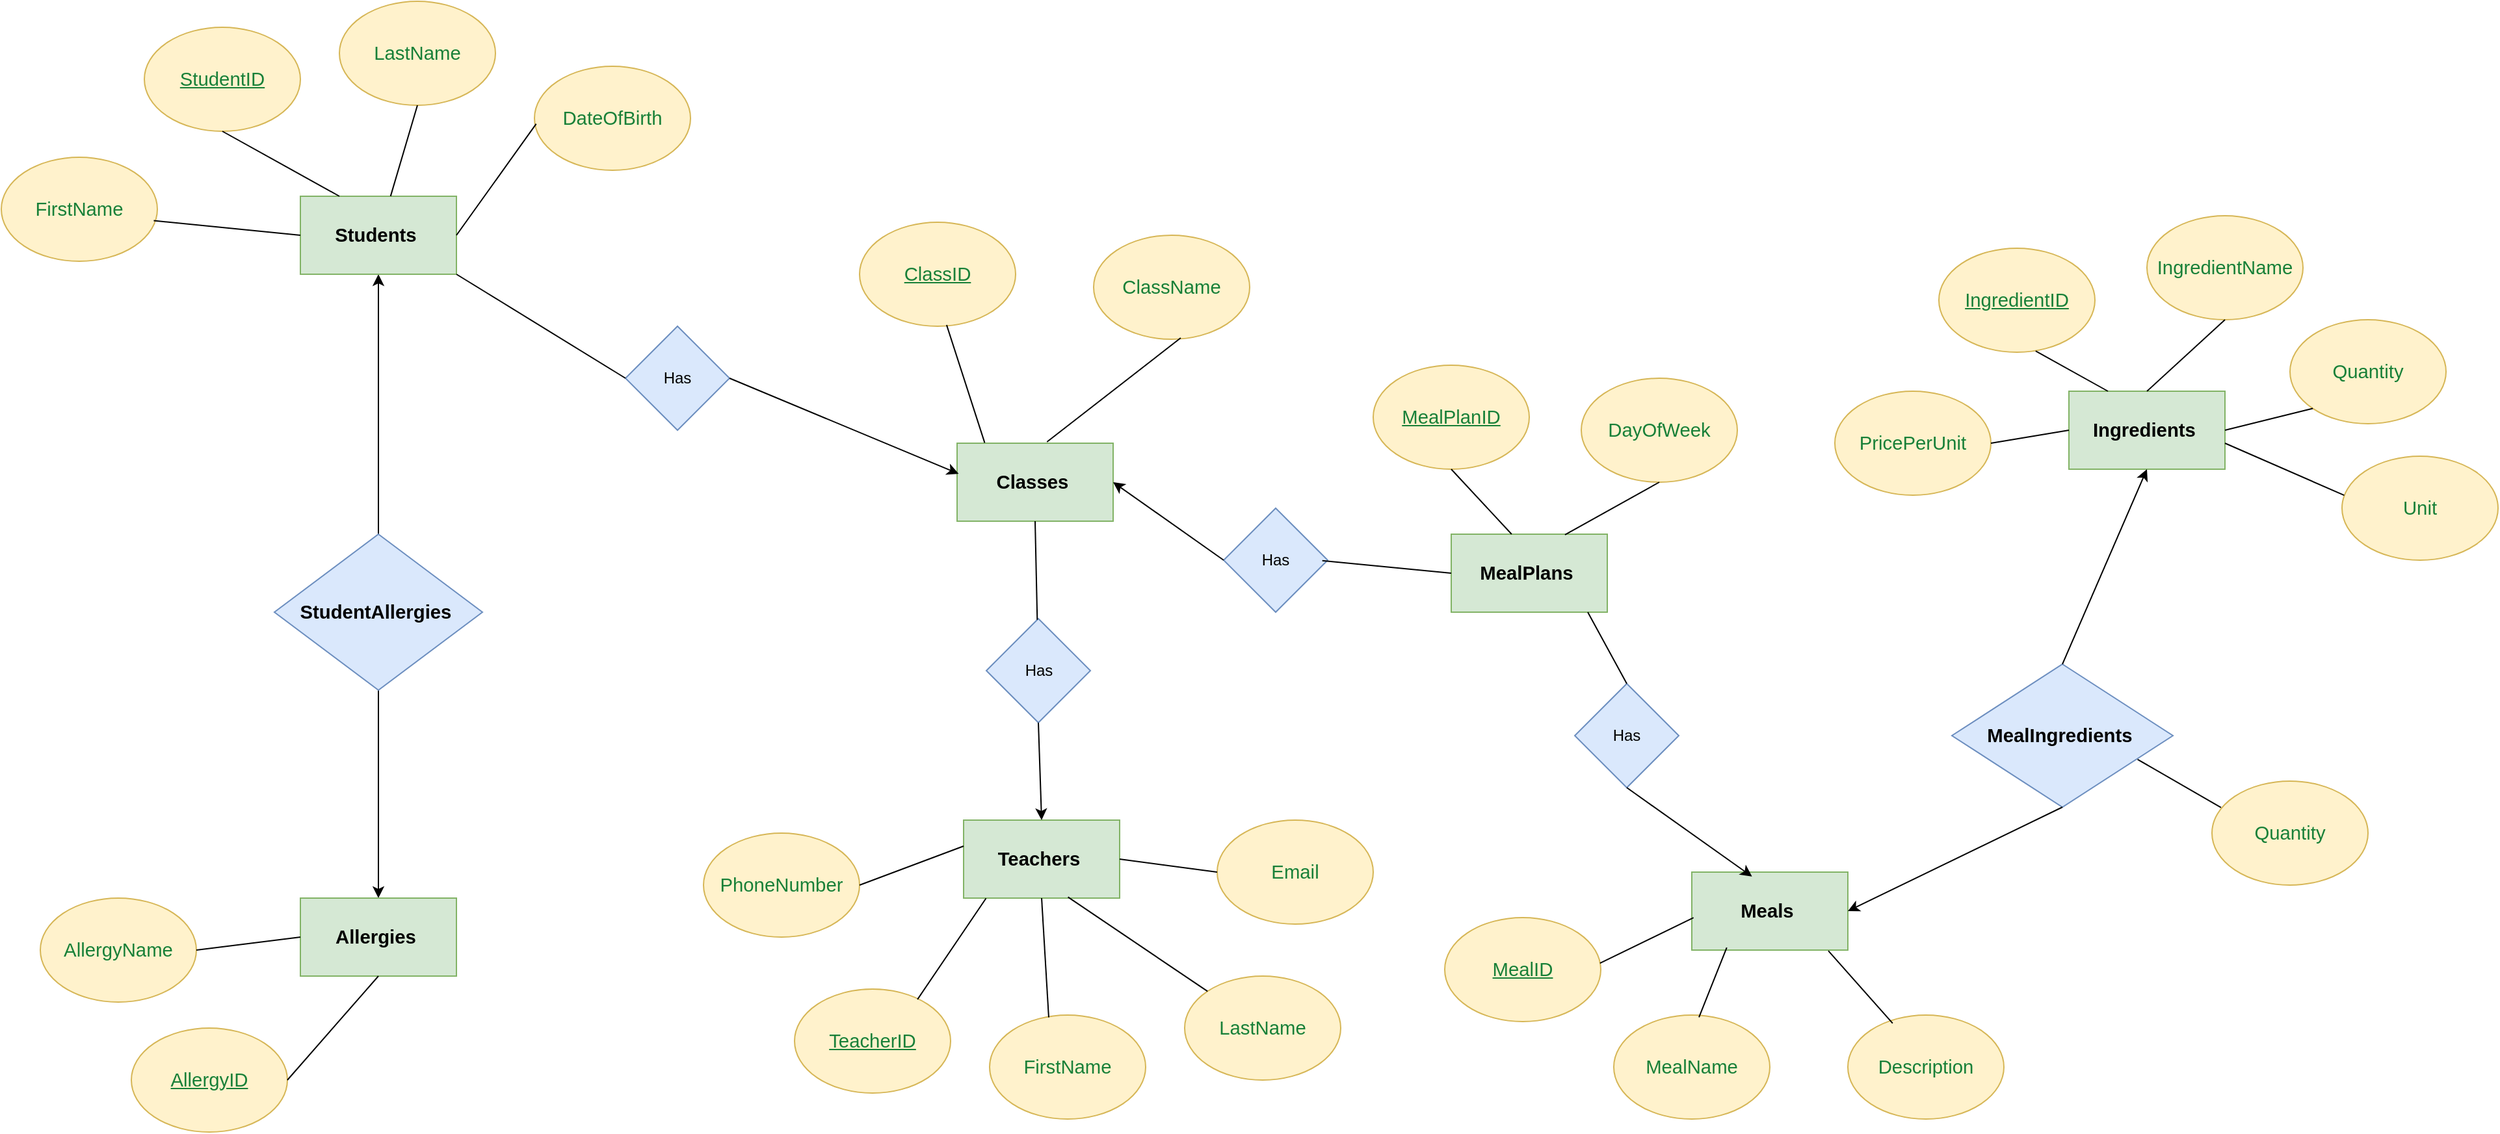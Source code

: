 <mxfile version="24.7.6">
  <diagram name="Page-1" id="Wjg_AdjM6W4-ISduk8h_">
    <mxGraphModel grid="1" page="1" gridSize="10" guides="1" tooltips="1" connect="1" arrows="1" fold="1" pageScale="1" pageWidth="827" pageHeight="1169" math="0" shadow="0">
      <root>
        <mxCell id="0" />
        <mxCell id="1" parent="0" />
        <mxCell id="CEqzT_O1zlGT0uFjJXag-51" style="edgeStyle=orthogonalEdgeStyle;rounded=0;orthogonalLoop=1;jettySize=auto;html=1;entryX=0.5;entryY=0;entryDx=0;entryDy=0;endArrow=classic;endFill=1;" edge="1" parent="1" source="CEqzT_O1zlGT0uFjJXag-9" target="CEqzT_O1zlGT0uFjJXag-8">
          <mxGeometry relative="1" as="geometry" />
        </mxCell>
        <mxCell id="CEqzT_O1zlGT0uFjJXag-52" style="edgeStyle=orthogonalEdgeStyle;rounded=0;orthogonalLoop=1;jettySize=auto;html=1;endArrow=classic;endFill=1;" edge="1" parent="1" source="CEqzT_O1zlGT0uFjJXag-9" target="CEqzT_O1zlGT0uFjJXag-1">
          <mxGeometry relative="1" as="geometry" />
        </mxCell>
        <mxCell id="CEqzT_O1zlGT0uFjJXag-9" value="&lt;span id=&quot;docs-internal-guid-a1895cf5-7fff-21dc-1fa0-e08ab7215a50&quot;&gt;&lt;span style=&quot;font-size: 11pt; font-family: Arial, sans-serif; background-color: transparent; font-weight: 700; font-variant-numeric: normal; font-variant-east-asian: normal; font-variant-alternates: normal; font-variant-position: normal; vertical-align: baseline; white-space-collapse: preserve;&quot;&gt;StudentAllergies &lt;/span&gt;&lt;/span&gt;" style="rhombus;whiteSpace=wrap;html=1;fillColor=#dae8fc;strokeColor=#6c8ebf;" vertex="1" parent="1">
          <mxGeometry x="-600" y="480" width="160" height="120" as="geometry" />
        </mxCell>
        <mxCell id="CEqzT_O1zlGT0uFjJXag-10" value="&lt;span style=&quot;font-family: Arial, sans-serif; font-size: 14.667px; font-weight: 700; white-space-collapse: preserve;&quot;&gt;MealIngredients &lt;/span&gt;" style="rhombus;whiteSpace=wrap;html=1;fillColor=#dae8fc;strokeColor=#6c8ebf;" vertex="1" parent="1">
          <mxGeometry x="690" y="580" width="170" height="110" as="geometry" />
        </mxCell>
        <mxCell id="CEqzT_O1zlGT0uFjJXag-18" value="" style="group" connectable="0" vertex="1" parent="1">
          <mxGeometry x="-810" y="70" width="540" height="210" as="geometry" />
        </mxCell>
        <mxCell id="CEqzT_O1zlGT0uFjJXag-1" value="&lt;span id=&quot;docs-internal-guid-4e0a0607-7fff-db38-a2a1-d8a7f60ac8c9&quot;&gt;&lt;span style=&quot;font-size: 11pt; font-family: Arial, sans-serif; background-color: transparent; font-weight: 700; font-variant-numeric: normal; font-variant-east-asian: normal; font-variant-alternates: normal; font-variant-position: normal; vertical-align: baseline; white-space-collapse: preserve;&quot;&gt;Students &lt;/span&gt;&lt;/span&gt;" style="rounded=0;whiteSpace=wrap;html=1;fillColor=#d5e8d4;strokeColor=#82b366;" vertex="1" parent="CEqzT_O1zlGT0uFjJXag-18">
          <mxGeometry x="230" y="150" width="120" height="60" as="geometry" />
        </mxCell>
        <mxCell id="CEqzT_O1zlGT0uFjJXag-11" value="&lt;span id=&quot;docs-internal-guid-a61928c1-7fff-82d3-d69d-603ec04fca5c&quot;&gt;&lt;span style=&quot;font-size: 11pt; font-family: Arial, sans-serif; color: rgb(24, 128, 56); background-color: transparent; font-variant-numeric: normal; font-variant-east-asian: normal; font-variant-alternates: normal; font-variant-position: normal; vertical-align: baseline; white-space-collapse: preserve;&quot;&gt;&lt;u&gt;StudentID&lt;/u&gt;&lt;/span&gt;&lt;/span&gt;" style="ellipse;whiteSpace=wrap;html=1;fillColor=#fff2cc;strokeColor=#d6b656;" vertex="1" parent="CEqzT_O1zlGT0uFjJXag-18">
          <mxGeometry x="110" y="20" width="120" height="80" as="geometry" />
        </mxCell>
        <mxCell id="CEqzT_O1zlGT0uFjJXag-12" value="&lt;span id=&quot;docs-internal-guid-a42a84f0-7fff-b28c-defc-e692b904e234&quot;&gt;&lt;span style=&quot;font-size: 11pt; font-family: Arial, sans-serif; color: rgb(24, 128, 56); background-color: transparent; font-variant-numeric: normal; font-variant-east-asian: normal; font-variant-alternates: normal; font-variant-position: normal; vertical-align: baseline; white-space-collapse: preserve;&quot;&gt;FirstName&lt;/span&gt;&lt;/span&gt;" style="ellipse;whiteSpace=wrap;html=1;fillColor=#fff2cc;strokeColor=#d6b656;" vertex="1" parent="CEqzT_O1zlGT0uFjJXag-18">
          <mxGeometry y="120" width="120" height="80" as="geometry" />
        </mxCell>
        <mxCell id="CEqzT_O1zlGT0uFjJXag-13" value="&lt;span id=&quot;docs-internal-guid-31149807-7fff-c7f0-0277-e1fa98fc8b4e&quot;&gt;&lt;span style=&quot;font-size: 11pt; font-family: Arial, sans-serif; color: rgb(24, 128, 56); background-color: transparent; font-variant-numeric: normal; font-variant-east-asian: normal; font-variant-alternates: normal; font-variant-position: normal; vertical-align: baseline; white-space-collapse: preserve;&quot;&gt;LastName&lt;/span&gt;&lt;/span&gt;" style="ellipse;whiteSpace=wrap;html=1;fillColor=#fff2cc;strokeColor=#d6b656;" vertex="1" parent="CEqzT_O1zlGT0uFjJXag-18">
          <mxGeometry x="260" width="120" height="80" as="geometry" />
        </mxCell>
        <mxCell id="CEqzT_O1zlGT0uFjJXag-14" value="&lt;span id=&quot;docs-internal-guid-e56b1856-7fff-fa4f-4be3-cf8afd807902&quot;&gt;&lt;span style=&quot;font-size: 11pt; font-family: Arial, sans-serif; color: rgb(24, 128, 56); background-color: transparent; font-variant-numeric: normal; font-variant-east-asian: normal; font-variant-alternates: normal; font-variant-position: normal; vertical-align: baseline; white-space-collapse: preserve;&quot;&gt;DateOfBirth&lt;/span&gt;&lt;/span&gt;" style="ellipse;whiteSpace=wrap;html=1;fillColor=#fff2cc;strokeColor=#d6b656;" vertex="1" parent="CEqzT_O1zlGT0uFjJXag-18">
          <mxGeometry x="410" y="50" width="120" height="80" as="geometry" />
        </mxCell>
        <mxCell id="CEqzT_O1zlGT0uFjJXag-46" value="" style="endArrow=none;html=1;rounded=0;entryX=0;entryY=0.5;entryDx=0;entryDy=0;exitX=0.977;exitY=0.61;exitDx=0;exitDy=0;exitPerimeter=0;" edge="1" parent="CEqzT_O1zlGT0uFjJXag-18" source="CEqzT_O1zlGT0uFjJXag-12" target="CEqzT_O1zlGT0uFjJXag-1">
          <mxGeometry width="50" height="50" relative="1" as="geometry">
            <mxPoint x="150" y="230" as="sourcePoint" />
            <mxPoint x="200" y="180" as="targetPoint" />
          </mxGeometry>
        </mxCell>
        <mxCell id="CEqzT_O1zlGT0uFjJXag-47" value="" style="endArrow=none;html=1;rounded=0;exitX=0.5;exitY=1;exitDx=0;exitDy=0;entryX=0.25;entryY=0;entryDx=0;entryDy=0;" edge="1" parent="CEqzT_O1zlGT0uFjJXag-18" source="CEqzT_O1zlGT0uFjJXag-11" target="CEqzT_O1zlGT0uFjJXag-1">
          <mxGeometry width="50" height="50" relative="1" as="geometry">
            <mxPoint x="200" y="230" as="sourcePoint" />
            <mxPoint x="250" y="180" as="targetPoint" />
          </mxGeometry>
        </mxCell>
        <mxCell id="CEqzT_O1zlGT0uFjJXag-48" value="" style="endArrow=none;html=1;rounded=0;exitX=0.578;exitY=-0.001;exitDx=0;exitDy=0;exitPerimeter=0;entryX=0.5;entryY=1;entryDx=0;entryDy=0;" edge="1" parent="CEqzT_O1zlGT0uFjJXag-18" source="CEqzT_O1zlGT0uFjJXag-1" target="CEqzT_O1zlGT0uFjJXag-13">
          <mxGeometry width="50" height="50" relative="1" as="geometry">
            <mxPoint x="300" y="150" as="sourcePoint" />
            <mxPoint x="350" y="100" as="targetPoint" />
          </mxGeometry>
        </mxCell>
        <mxCell id="CEqzT_O1zlGT0uFjJXag-49" value="" style="endArrow=none;html=1;rounded=0;entryX=0.011;entryY=0.554;entryDx=0;entryDy=0;entryPerimeter=0;exitX=1;exitY=0.5;exitDx=0;exitDy=0;" edge="1" parent="CEqzT_O1zlGT0uFjJXag-18" source="CEqzT_O1zlGT0uFjJXag-1" target="CEqzT_O1zlGT0uFjJXag-14">
          <mxGeometry width="50" height="50" relative="1" as="geometry">
            <mxPoint x="390" y="220" as="sourcePoint" />
            <mxPoint x="440" y="170" as="targetPoint" />
          </mxGeometry>
        </mxCell>
        <mxCell id="CEqzT_O1zlGT0uFjJXag-39" value="" style="group" connectable="0" vertex="1" parent="1">
          <mxGeometry x="245" y="350" width="280" height="190" as="geometry" />
        </mxCell>
        <mxCell id="CEqzT_O1zlGT0uFjJXag-6" value="&lt;span id=&quot;docs-internal-guid-a71e39cb-7fff-a48b-2994-62f2282cc23d&quot;&gt;&lt;span style=&quot;font-size: 11pt; font-family: Arial, sans-serif; background-color: transparent; font-weight: 700; font-variant-numeric: normal; font-variant-east-asian: normal; font-variant-alternates: normal; font-variant-position: normal; vertical-align: baseline; white-space-collapse: preserve;&quot;&gt;MealPlans &lt;/span&gt;&lt;/span&gt;" style="rounded=0;whiteSpace=wrap;html=1;fillColor=#d5e8d4;strokeColor=#82b366;" vertex="1" parent="CEqzT_O1zlGT0uFjJXag-39">
          <mxGeometry x="60" y="130" width="120" height="60" as="geometry" />
        </mxCell>
        <mxCell id="CEqzT_O1zlGT0uFjJXag-37" value="&lt;span id=&quot;docs-internal-guid-aaa8d81f-7fff-a9e6-08b7-db5697538a87&quot;&gt;&lt;span style=&quot;font-size: 11pt; font-family: Arial, sans-serif; color: rgb(24, 128, 56); background-color: transparent; font-variant-numeric: normal; font-variant-east-asian: normal; font-variant-alternates: normal; font-variant-position: normal; vertical-align: baseline; white-space-collapse: preserve;&quot;&gt;&lt;u&gt;MealPlanID&lt;/u&gt;&lt;/span&gt;&lt;/span&gt;" style="ellipse;whiteSpace=wrap;html=1;fillColor=#fff2cc;strokeColor=#d6b656;" vertex="1" parent="CEqzT_O1zlGT0uFjJXag-39">
          <mxGeometry width="120" height="80" as="geometry" />
        </mxCell>
        <mxCell id="CEqzT_O1zlGT0uFjJXag-38" value="&lt;span id=&quot;docs-internal-guid-5c3fb714-7fff-e1da-8234-1f020aa0f984&quot;&gt;&lt;span style=&quot;font-size: 11pt; font-family: Arial, sans-serif; color: rgb(24, 128, 56); background-color: transparent; font-variant-numeric: normal; font-variant-east-asian: normal; font-variant-alternates: normal; font-variant-position: normal; vertical-align: baseline; white-space-collapse: preserve;&quot;&gt;DayOfWeek&lt;/span&gt;&lt;/span&gt;" style="ellipse;whiteSpace=wrap;html=1;fillColor=#fff2cc;strokeColor=#d6b656;" vertex="1" parent="CEqzT_O1zlGT0uFjJXag-39">
          <mxGeometry x="160" y="10" width="120" height="80" as="geometry" />
        </mxCell>
        <mxCell id="CEqzT_O1zlGT0uFjJXag-62" value="" style="endArrow=none;html=1;rounded=0;entryX=0.5;entryY=1;entryDx=0;entryDy=0;exitX=0.729;exitY=0.008;exitDx=0;exitDy=0;exitPerimeter=0;" edge="1" parent="CEqzT_O1zlGT0uFjJXag-39" source="CEqzT_O1zlGT0uFjJXag-6" target="CEqzT_O1zlGT0uFjJXag-38">
          <mxGeometry width="50" height="50" relative="1" as="geometry">
            <mxPoint x="100" y="190" as="sourcePoint" />
            <mxPoint x="150" y="140" as="targetPoint" />
          </mxGeometry>
        </mxCell>
        <mxCell id="CEqzT_O1zlGT0uFjJXag-63" value="" style="endArrow=none;html=1;rounded=0;entryX=0.5;entryY=1;entryDx=0;entryDy=0;exitX=0.387;exitY=0;exitDx=0;exitDy=0;exitPerimeter=0;" edge="1" parent="CEqzT_O1zlGT0uFjJXag-39" source="CEqzT_O1zlGT0uFjJXag-6" target="CEqzT_O1zlGT0uFjJXag-37">
          <mxGeometry width="50" height="50" relative="1" as="geometry">
            <mxPoint x="100" y="190" as="sourcePoint" />
            <mxPoint x="150" y="140" as="targetPoint" />
          </mxGeometry>
        </mxCell>
        <mxCell id="CEqzT_O1zlGT0uFjJXag-43" value="&lt;span id=&quot;docs-internal-guid-a4254b89-7fff-3d58-8f04-6474976504af&quot;&gt;&lt;span style=&quot;font-size: 11pt; font-family: Arial, sans-serif; color: rgb(24, 128, 56); background-color: transparent; font-variant-numeric: normal; font-variant-east-asian: normal; font-variant-alternates: normal; font-variant-position: normal; vertical-align: baseline; white-space-collapse: preserve;&quot;&gt;Quantity&lt;/span&gt;&lt;/span&gt;" style="ellipse;whiteSpace=wrap;html=1;fillColor=#fff2cc;strokeColor=#d6b656;" vertex="1" parent="1">
          <mxGeometry x="890" y="670" width="120" height="80" as="geometry" />
        </mxCell>
        <mxCell id="CEqzT_O1zlGT0uFjJXag-50" value="" style="group" connectable="0" vertex="1" parent="1">
          <mxGeometry x="-780" y="760" width="320" height="180" as="geometry" />
        </mxCell>
        <mxCell id="CEqzT_O1zlGT0uFjJXag-41" value="&lt;span id=&quot;docs-internal-guid-3a8b6664-7fff-b1d2-03de-dca2365932f7&quot;&gt;&lt;span style=&quot;font-size: 11pt; font-family: Arial, sans-serif; color: rgb(24, 128, 56); background-color: transparent; font-variant-numeric: normal; font-variant-east-asian: normal; font-variant-alternates: normal; font-variant-position: normal; vertical-align: baseline; white-space-collapse: preserve;&quot;&gt;AllergyName&lt;/span&gt;&lt;/span&gt;" style="ellipse;whiteSpace=wrap;html=1;fillColor=#fff2cc;strokeColor=#d6b656;" vertex="1" parent="CEqzT_O1zlGT0uFjJXag-50">
          <mxGeometry width="120" height="80" as="geometry" />
        </mxCell>
        <mxCell id="CEqzT_O1zlGT0uFjJXag-40" value="&lt;span id=&quot;docs-internal-guid-568dc8fe-7fff-9344-afa1-282b0cecfc4d&quot;&gt;&lt;span style=&quot;font-size: 11pt; font-family: Arial, sans-serif; color: rgb(24, 128, 56); background-color: transparent; font-variant-numeric: normal; font-variant-east-asian: normal; font-variant-alternates: normal; font-variant-position: normal; vertical-align: baseline; white-space-collapse: preserve;&quot;&gt;&lt;u&gt;AllergyID&lt;/u&gt;&lt;/span&gt;&lt;/span&gt;" style="ellipse;whiteSpace=wrap;html=1;fillColor=#fff2cc;strokeColor=#d6b656;" vertex="1" parent="CEqzT_O1zlGT0uFjJXag-50">
          <mxGeometry x="70" y="100" width="120" height="80" as="geometry" />
        </mxCell>
        <mxCell id="CEqzT_O1zlGT0uFjJXag-8" value="&lt;span id=&quot;docs-internal-guid-63a91ddf-7fff-f4ec-8b15-c57e348c2844&quot;&gt;&lt;span style=&quot;font-size: 11pt; font-family: Arial, sans-serif; background-color: transparent; font-weight: 700; font-variant-numeric: normal; font-variant-east-asian: normal; font-variant-alternates: normal; font-variant-position: normal; vertical-align: baseline; white-space-collapse: preserve;&quot;&gt;Allergies &lt;/span&gt;&lt;/span&gt;" style="rounded=0;whiteSpace=wrap;html=1;fillColor=#d5e8d4;strokeColor=#82b366;" vertex="1" parent="CEqzT_O1zlGT0uFjJXag-50">
          <mxGeometry x="200" width="120" height="60" as="geometry" />
        </mxCell>
        <mxCell id="CEqzT_O1zlGT0uFjJXag-44" value="" style="endArrow=none;html=1;rounded=0;exitX=1;exitY=0.5;exitDx=0;exitDy=0;entryX=0;entryY=0.5;entryDx=0;entryDy=0;" edge="1" parent="CEqzT_O1zlGT0uFjJXag-50" source="CEqzT_O1zlGT0uFjJXag-41" target="CEqzT_O1zlGT0uFjJXag-8">
          <mxGeometry width="50" height="50" relative="1" as="geometry">
            <mxPoint x="160" y="-10" as="sourcePoint" />
            <mxPoint x="210" y="-60" as="targetPoint" />
          </mxGeometry>
        </mxCell>
        <mxCell id="CEqzT_O1zlGT0uFjJXag-45" value="" style="endArrow=none;html=1;rounded=0;entryX=0.5;entryY=1;entryDx=0;entryDy=0;exitX=1;exitY=0.5;exitDx=0;exitDy=0;" edge="1" parent="CEqzT_O1zlGT0uFjJXag-50" source="CEqzT_O1zlGT0uFjJXag-40" target="CEqzT_O1zlGT0uFjJXag-8">
          <mxGeometry width="50" height="50" relative="1" as="geometry">
            <mxPoint x="200" y="140" as="sourcePoint" />
            <mxPoint x="250" y="90" as="targetPoint" />
          </mxGeometry>
        </mxCell>
        <mxCell id="CEqzT_O1zlGT0uFjJXag-60" value="" style="group" connectable="0" vertex="1" parent="1">
          <mxGeometry x="-150" y="240" width="300" height="230" as="geometry" />
        </mxCell>
        <mxCell id="CEqzT_O1zlGT0uFjJXag-2" value="&lt;span id=&quot;docs-internal-guid-5000d232-7fff-089c-1100-9c3edc78832a&quot;&gt;&lt;span style=&quot;font-size: 11pt; font-family: Arial, sans-serif; background-color: transparent; font-weight: 700; font-variant-numeric: normal; font-variant-east-asian: normal; font-variant-alternates: normal; font-variant-position: normal; vertical-align: baseline; white-space-collapse: preserve;&quot;&gt;Classes &lt;/span&gt;&lt;/span&gt;" style="rounded=0;whiteSpace=wrap;html=1;fillColor=#d5e8d4;strokeColor=#82b366;" vertex="1" parent="CEqzT_O1zlGT0uFjJXag-60">
          <mxGeometry x="75" y="170" width="120" height="60" as="geometry" />
        </mxCell>
        <mxCell id="CEqzT_O1zlGT0uFjJXag-16" value="&lt;span id=&quot;docs-internal-guid-70bfbf16-7fff-3402-c09f-bd4282325ad9&quot;&gt;&lt;span style=&quot;font-size: 11pt; font-family: Arial, sans-serif; color: rgb(24, 128, 56); background-color: transparent; font-variant-numeric: normal; font-variant-east-asian: normal; font-variant-alternates: normal; font-variant-position: normal; vertical-align: baseline; white-space-collapse: preserve;&quot;&gt;&lt;u&gt;ClassID&lt;/u&gt;&lt;/span&gt;&lt;/span&gt;" style="ellipse;whiteSpace=wrap;html=1;fillColor=#fff2cc;strokeColor=#d6b656;" vertex="1" parent="CEqzT_O1zlGT0uFjJXag-60">
          <mxGeometry width="120" height="80" as="geometry" />
        </mxCell>
        <mxCell id="CEqzT_O1zlGT0uFjJXag-17" value="&lt;span id=&quot;docs-internal-guid-d9b5e76f-7fff-5df2-27f1-85cf75e360ad&quot;&gt;&lt;span style=&quot;font-size: 11pt; font-family: Arial, sans-serif; color: rgb(24, 128, 56); background-color: transparent; font-variant-numeric: normal; font-variant-east-asian: normal; font-variant-alternates: normal; font-variant-position: normal; vertical-align: baseline; white-space-collapse: preserve;&quot;&gt;ClassName&lt;/span&gt;&lt;/span&gt;" style="ellipse;whiteSpace=wrap;html=1;fillColor=#fff2cc;strokeColor=#d6b656;" vertex="1" parent="CEqzT_O1zlGT0uFjJXag-60">
          <mxGeometry x="180" y="10" width="120" height="80" as="geometry" />
        </mxCell>
        <mxCell id="CEqzT_O1zlGT0uFjJXag-53" value="" style="endArrow=none;html=1;rounded=0;exitX=0.558;exitY=0.988;exitDx=0;exitDy=0;exitPerimeter=0;entryX=0.177;entryY=-0.005;entryDx=0;entryDy=0;entryPerimeter=0;" edge="1" parent="CEqzT_O1zlGT0uFjJXag-60" source="CEqzT_O1zlGT0uFjJXag-16" target="CEqzT_O1zlGT0uFjJXag-2">
          <mxGeometry width="50" height="50" relative="1" as="geometry">
            <mxPoint x="50" y="240" as="sourcePoint" />
            <mxPoint x="100" y="190" as="targetPoint" />
          </mxGeometry>
        </mxCell>
        <mxCell id="CEqzT_O1zlGT0uFjJXag-54" value="" style="endArrow=none;html=1;rounded=0;exitX=0.576;exitY=-0.017;exitDx=0;exitDy=0;exitPerimeter=0;entryX=0.558;entryY=0.988;entryDx=0;entryDy=0;entryPerimeter=0;" edge="1" parent="CEqzT_O1zlGT0uFjJXag-60" source="CEqzT_O1zlGT0uFjJXag-2" target="CEqzT_O1zlGT0uFjJXag-17">
          <mxGeometry width="50" height="50" relative="1" as="geometry">
            <mxPoint x="50" y="240" as="sourcePoint" />
            <mxPoint x="180" y="110" as="targetPoint" />
          </mxGeometry>
        </mxCell>
        <mxCell id="CEqzT_O1zlGT0uFjJXag-61" value="" style="group" connectable="0" vertex="1" parent="1">
          <mxGeometry x="-270" y="700" width="515" height="230" as="geometry" />
        </mxCell>
        <mxCell id="CEqzT_O1zlGT0uFjJXag-3" value="&lt;span id=&quot;docs-internal-guid-f92ce94c-7fff-3a7a-1688-f6d5f87c828b&quot;&gt;&lt;span style=&quot;font-size: 11pt; font-family: Arial, sans-serif; background-color: transparent; font-weight: 700; font-variant-numeric: normal; font-variant-east-asian: normal; font-variant-alternates: normal; font-variant-position: normal; vertical-align: baseline; white-space-collapse: preserve;&quot;&gt;Teachers &lt;/span&gt;&lt;/span&gt;" style="rounded=0;whiteSpace=wrap;html=1;fillColor=#d5e8d4;strokeColor=#82b366;" vertex="1" parent="CEqzT_O1zlGT0uFjJXag-61">
          <mxGeometry x="200" width="120" height="60" as="geometry" />
        </mxCell>
        <mxCell id="CEqzT_O1zlGT0uFjJXag-20" value="&lt;span id=&quot;docs-internal-guid-4b868f2c-7fff-6664-0d9a-b672aafb0df1&quot;&gt;&lt;span style=&quot;font-size: 11pt; font-family: Arial, sans-serif; color: rgb(24, 128, 56); background-color: transparent; font-variant-numeric: normal; font-variant-east-asian: normal; font-variant-alternates: normal; font-variant-position: normal; vertical-align: baseline; white-space-collapse: preserve;&quot;&gt;&lt;u&gt;TeacherID&lt;/u&gt;&lt;/span&gt;&lt;/span&gt;" style="ellipse;whiteSpace=wrap;html=1;fillColor=#fff2cc;strokeColor=#d6b656;" vertex="1" parent="CEqzT_O1zlGT0uFjJXag-61">
          <mxGeometry x="70" y="130" width="120" height="80" as="geometry" />
        </mxCell>
        <mxCell id="CEqzT_O1zlGT0uFjJXag-21" value="&lt;span id=&quot;docs-internal-guid-a42a84f0-7fff-b28c-defc-e692b904e234&quot;&gt;&lt;span style=&quot;font-size: 11pt; font-family: Arial, sans-serif; color: rgb(24, 128, 56); background-color: transparent; font-variant-numeric: normal; font-variant-east-asian: normal; font-variant-alternates: normal; font-variant-position: normal; vertical-align: baseline; white-space-collapse: preserve;&quot;&gt;FirstName&lt;/span&gt;&lt;/span&gt;" style="ellipse;whiteSpace=wrap;html=1;fillColor=#fff2cc;strokeColor=#d6b656;" vertex="1" parent="CEqzT_O1zlGT0uFjJXag-61">
          <mxGeometry x="220" y="150" width="120" height="80" as="geometry" />
        </mxCell>
        <mxCell id="CEqzT_O1zlGT0uFjJXag-22" value="&lt;span id=&quot;docs-internal-guid-31149807-7fff-c7f0-0277-e1fa98fc8b4e&quot;&gt;&lt;span style=&quot;font-size: 11pt; font-family: Arial, sans-serif; color: rgb(24, 128, 56); background-color: transparent; font-variant-numeric: normal; font-variant-east-asian: normal; font-variant-alternates: normal; font-variant-position: normal; vertical-align: baseline; white-space-collapse: preserve;&quot;&gt;LastName&lt;/span&gt;&lt;/span&gt;" style="ellipse;whiteSpace=wrap;html=1;fillColor=#fff2cc;strokeColor=#d6b656;" vertex="1" parent="CEqzT_O1zlGT0uFjJXag-61">
          <mxGeometry x="370" y="120" width="120" height="80" as="geometry" />
        </mxCell>
        <mxCell id="CEqzT_O1zlGT0uFjJXag-23" value="&lt;span id=&quot;docs-internal-guid-8f6509b5-7fff-ca0d-bfcd-56a22312e15e&quot;&gt;&lt;span style=&quot;font-size: 11pt; font-family: Arial, sans-serif; color: rgb(24, 128, 56); background-color: transparent; font-variant-numeric: normal; font-variant-east-asian: normal; font-variant-alternates: normal; font-variant-position: normal; vertical-align: baseline; white-space-collapse: preserve;&quot;&gt;PhoneNumber&lt;/span&gt;&lt;/span&gt;" style="ellipse;whiteSpace=wrap;html=1;fillColor=#fff2cc;strokeColor=#d6b656;" vertex="1" parent="CEqzT_O1zlGT0uFjJXag-61">
          <mxGeometry y="10" width="120" height="80" as="geometry" />
        </mxCell>
        <mxCell id="CEqzT_O1zlGT0uFjJXag-24" value="&lt;span id=&quot;docs-internal-guid-46146eec-7fff-e2ca-f57b-37907e24557a&quot;&gt;&lt;span style=&quot;font-size: 11pt; font-family: Arial, sans-serif; color: rgb(24, 128, 56); background-color: transparent; font-variant-numeric: normal; font-variant-east-asian: normal; font-variant-alternates: normal; font-variant-position: normal; vertical-align: baseline; white-space-collapse: preserve;&quot;&gt;Email&lt;/span&gt;&lt;/span&gt;" style="ellipse;whiteSpace=wrap;html=1;fillColor=#fff2cc;strokeColor=#d6b656;" vertex="1" parent="CEqzT_O1zlGT0uFjJXag-61">
          <mxGeometry x="395" width="120" height="80" as="geometry" />
        </mxCell>
        <mxCell id="CEqzT_O1zlGT0uFjJXag-55" value="" style="endArrow=none;html=1;rounded=0;exitX=1;exitY=0.5;exitDx=0;exitDy=0;entryX=0;entryY=0.333;entryDx=0;entryDy=0;entryPerimeter=0;" edge="1" parent="CEqzT_O1zlGT0uFjJXag-61" source="CEqzT_O1zlGT0uFjJXag-23" target="CEqzT_O1zlGT0uFjJXag-3">
          <mxGeometry width="50" height="50" relative="1" as="geometry">
            <mxPoint x="240" y="-110" as="sourcePoint" />
            <mxPoint x="290" y="-160" as="targetPoint" />
          </mxGeometry>
        </mxCell>
        <mxCell id="CEqzT_O1zlGT0uFjJXag-56" value="" style="endArrow=none;html=1;rounded=0;exitX=0.788;exitY=0.099;exitDx=0;exitDy=0;exitPerimeter=0;entryX=0.144;entryY=1.002;entryDx=0;entryDy=0;entryPerimeter=0;" edge="1" parent="CEqzT_O1zlGT0uFjJXag-61" source="CEqzT_O1zlGT0uFjJXag-20" target="CEqzT_O1zlGT0uFjJXag-3">
          <mxGeometry width="50" height="50" relative="1" as="geometry">
            <mxPoint x="240" y="-110" as="sourcePoint" />
            <mxPoint x="290" y="-160" as="targetPoint" />
          </mxGeometry>
        </mxCell>
        <mxCell id="CEqzT_O1zlGT0uFjJXag-57" value="" style="endArrow=none;html=1;rounded=0;exitX=0.379;exitY=0.022;exitDx=0;exitDy=0;exitPerimeter=0;entryX=0.5;entryY=1;entryDx=0;entryDy=0;" edge="1" parent="CEqzT_O1zlGT0uFjJXag-61" source="CEqzT_O1zlGT0uFjJXag-21" target="CEqzT_O1zlGT0uFjJXag-3">
          <mxGeometry width="50" height="50" relative="1" as="geometry">
            <mxPoint x="240" y="-110" as="sourcePoint" />
            <mxPoint x="290" y="-160" as="targetPoint" />
          </mxGeometry>
        </mxCell>
        <mxCell id="CEqzT_O1zlGT0uFjJXag-58" value="" style="endArrow=none;html=1;rounded=0;exitX=1;exitY=0.5;exitDx=0;exitDy=0;entryX=0;entryY=0.5;entryDx=0;entryDy=0;" edge="1" parent="CEqzT_O1zlGT0uFjJXag-61" source="CEqzT_O1zlGT0uFjJXag-3" target="CEqzT_O1zlGT0uFjJXag-24">
          <mxGeometry width="50" height="50" relative="1" as="geometry">
            <mxPoint x="390" y="-110" as="sourcePoint" />
            <mxPoint x="440" y="-160" as="targetPoint" />
          </mxGeometry>
        </mxCell>
        <mxCell id="CEqzT_O1zlGT0uFjJXag-59" value="" style="endArrow=none;html=1;rounded=0;exitX=0.669;exitY=0.987;exitDx=0;exitDy=0;exitPerimeter=0;entryX=0;entryY=0;entryDx=0;entryDy=0;" edge="1" parent="CEqzT_O1zlGT0uFjJXag-61" source="CEqzT_O1zlGT0uFjJXag-3" target="CEqzT_O1zlGT0uFjJXag-22">
          <mxGeometry width="50" height="50" relative="1" as="geometry">
            <mxPoint x="390" y="-110" as="sourcePoint" />
            <mxPoint x="440" y="-160" as="targetPoint" />
          </mxGeometry>
        </mxCell>
        <mxCell id="CEqzT_O1zlGT0uFjJXag-4" value="&lt;span id=&quot;docs-internal-guid-2a8a605b-7fff-50eb-a77d-3e9fc999092c&quot;&gt;&lt;span style=&quot;font-size: 11pt; font-family: Arial, sans-serif; background-color: transparent; font-weight: 700; font-variant-numeric: normal; font-variant-east-asian: normal; font-variant-alternates: normal; font-variant-position: normal; vertical-align: baseline; white-space-collapse: preserve;&quot;&gt;Meals &lt;/span&gt;&lt;/span&gt;" style="rounded=0;whiteSpace=wrap;html=1;fillColor=#d5e8d4;strokeColor=#82b366;" vertex="1" parent="1">
          <mxGeometry x="490" y="740" width="120" height="60" as="geometry" />
        </mxCell>
        <mxCell id="CEqzT_O1zlGT0uFjJXag-26" value="&lt;span id=&quot;docs-internal-guid-6a7dd06c-7fff-6ec2-8309-5f5cfd30347e&quot;&gt;&lt;span style=&quot;font-size: 11pt; font-family: Arial, sans-serif; color: rgb(24, 128, 56); background-color: transparent; font-variant-numeric: normal; font-variant-east-asian: normal; font-variant-alternates: normal; font-variant-position: normal; vertical-align: baseline; white-space-collapse: preserve;&quot;&gt;&lt;u&gt;MealID&lt;/u&gt;&lt;/span&gt;&lt;/span&gt;" style="ellipse;whiteSpace=wrap;html=1;fillColor=#fff2cc;strokeColor=#d6b656;" vertex="1" parent="1">
          <mxGeometry x="300" y="775" width="120" height="80" as="geometry" />
        </mxCell>
        <mxCell id="CEqzT_O1zlGT0uFjJXag-27" value="&lt;span id=&quot;docs-internal-guid-e30f0f4c-7fff-9877-a0f8-073b75c80aa9&quot;&gt;&lt;span style=&quot;font-size: 11pt; font-family: Arial, sans-serif; color: rgb(24, 128, 56); background-color: transparent; font-variant-numeric: normal; font-variant-east-asian: normal; font-variant-alternates: normal; font-variant-position: normal; vertical-align: baseline; white-space-collapse: preserve;&quot;&gt;MealName&lt;/span&gt;&lt;/span&gt;" style="ellipse;whiteSpace=wrap;html=1;fillColor=#fff2cc;strokeColor=#d6b656;" vertex="1" parent="1">
          <mxGeometry x="430" y="850" width="120" height="80" as="geometry" />
        </mxCell>
        <mxCell id="CEqzT_O1zlGT0uFjJXag-28" value="&lt;span id=&quot;docs-internal-guid-68e35a40-7fff-b3d6-2c2d-54fff21b768c&quot;&gt;&lt;span style=&quot;font-size: 11pt; font-family: Arial, sans-serif; color: rgb(24, 128, 56); background-color: transparent; font-variant-numeric: normal; font-variant-east-asian: normal; font-variant-alternates: normal; font-variant-position: normal; vertical-align: baseline; white-space-collapse: preserve;&quot;&gt;Description&lt;/span&gt;&lt;/span&gt;" style="ellipse;whiteSpace=wrap;html=1;fillColor=#fff2cc;strokeColor=#d6b656;" vertex="1" parent="1">
          <mxGeometry x="610" y="850" width="120" height="80" as="geometry" />
        </mxCell>
        <mxCell id="CEqzT_O1zlGT0uFjJXag-5" value="&lt;span id=&quot;docs-internal-guid-b7e938ee-7fff-8aa8-3155-233017d6d4c6&quot;&gt;&lt;span style=&quot;font-size: 11pt; font-family: Arial, sans-serif; background-color: transparent; font-weight: 700; font-variant-numeric: normal; font-variant-east-asian: normal; font-variant-alternates: normal; font-variant-position: normal; vertical-align: baseline; white-space-collapse: preserve;&quot;&gt;Ingredients &lt;/span&gt;&lt;/span&gt;" style="rounded=0;whiteSpace=wrap;html=1;fillColor=#d5e8d4;strokeColor=#82b366;" vertex="1" parent="1">
          <mxGeometry x="780" y="370" width="120" height="60" as="geometry" />
        </mxCell>
        <mxCell id="CEqzT_O1zlGT0uFjJXag-30" value="&lt;span id=&quot;docs-internal-guid-44230b1b-7fff-6851-d03d-9ea32e8d3b70&quot;&gt;&lt;span style=&quot;font-size: 11pt; font-family: Arial, sans-serif; color: rgb(24, 128, 56); background-color: transparent; font-variant-numeric: normal; font-variant-east-asian: normal; font-variant-alternates: normal; font-variant-position: normal; vertical-align: baseline; white-space-collapse: preserve;&quot;&gt;&lt;u&gt;IngredientID&lt;/u&gt;&lt;/span&gt;&lt;/span&gt;" style="ellipse;whiteSpace=wrap;html=1;fillColor=#fff2cc;strokeColor=#d6b656;" vertex="1" parent="1">
          <mxGeometry x="680" y="260" width="120" height="80" as="geometry" />
        </mxCell>
        <mxCell id="CEqzT_O1zlGT0uFjJXag-31" value="&lt;span id=&quot;docs-internal-guid-3b96d4b4-7fff-83d0-3768-aff243d58689&quot;&gt;&lt;span style=&quot;font-size: 11pt; font-family: Arial, sans-serif; color: rgb(24, 128, 56); background-color: transparent; font-variant-numeric: normal; font-variant-east-asian: normal; font-variant-alternates: normal; font-variant-position: normal; vertical-align: baseline; white-space-collapse: preserve;&quot;&gt;IngredientName&lt;/span&gt;&lt;/span&gt;" style="ellipse;whiteSpace=wrap;html=1;fillColor=#fff2cc;strokeColor=#d6b656;" vertex="1" parent="1">
          <mxGeometry x="840" y="235" width="120" height="80" as="geometry" />
        </mxCell>
        <mxCell id="CEqzT_O1zlGT0uFjJXag-32" value="&lt;span id=&quot;docs-internal-guid-a4147474-7fff-b28e-19a6-711dea4e76cc&quot;&gt;&lt;span style=&quot;font-size: 11pt; font-family: Arial, sans-serif; color: rgb(24, 128, 56); background-color: transparent; font-variant-numeric: normal; font-variant-east-asian: normal; font-variant-alternates: normal; font-variant-position: normal; vertical-align: baseline; white-space-collapse: preserve;&quot;&gt;Quantity&lt;/span&gt;&lt;/span&gt;" style="ellipse;whiteSpace=wrap;html=1;fillColor=#fff2cc;strokeColor=#d6b656;" vertex="1" parent="1">
          <mxGeometry x="950" y="315" width="120" height="80" as="geometry" />
        </mxCell>
        <mxCell id="CEqzT_O1zlGT0uFjJXag-33" value="&lt;span id=&quot;docs-internal-guid-661483e4-7fff-ce83-06f2-5a2b008abefe&quot;&gt;&lt;span style=&quot;font-size: 11pt; font-family: Arial, sans-serif; color: rgb(24, 128, 56); background-color: transparent; font-variant-numeric: normal; font-variant-east-asian: normal; font-variant-alternates: normal; font-variant-position: normal; vertical-align: baseline; white-space-collapse: preserve;&quot;&gt;Unit&lt;/span&gt;&lt;/span&gt;" style="ellipse;whiteSpace=wrap;html=1;fillColor=#fff2cc;strokeColor=#d6b656;" vertex="1" parent="1">
          <mxGeometry x="990" y="420" width="120" height="80" as="geometry" />
        </mxCell>
        <mxCell id="CEqzT_O1zlGT0uFjJXag-34" value="&lt;span id=&quot;docs-internal-guid-4e671a97-7fff-0c97-0ede-3e33757899c1&quot;&gt;&lt;span style=&quot;font-size: 11pt; font-family: Arial, sans-serif; color: rgb(24, 128, 56); background-color: transparent; font-variant-numeric: normal; font-variant-east-asian: normal; font-variant-alternates: normal; font-variant-position: normal; vertical-align: baseline; white-space-collapse: preserve;&quot;&gt;PricePerUnit&lt;/span&gt;&lt;/span&gt;" style="ellipse;whiteSpace=wrap;html=1;fillColor=#fff2cc;strokeColor=#d6b656;" vertex="1" parent="1">
          <mxGeometry x="600" y="370" width="120" height="80" as="geometry" />
        </mxCell>
        <mxCell id="CEqzT_O1zlGT0uFjJXag-64" value="" style="endArrow=none;html=1;rounded=0;entryX=0.011;entryY=0.585;entryDx=0;entryDy=0;entryPerimeter=0;exitX=0.995;exitY=0.438;exitDx=0;exitDy=0;exitPerimeter=0;" edge="1" parent="1" source="CEqzT_O1zlGT0uFjJXag-26" target="CEqzT_O1zlGT0uFjJXag-4">
          <mxGeometry width="50" height="50" relative="1" as="geometry">
            <mxPoint x="450" y="910" as="sourcePoint" />
            <mxPoint x="500" y="860" as="targetPoint" />
          </mxGeometry>
        </mxCell>
        <mxCell id="CEqzT_O1zlGT0uFjJXag-65" value="" style="endArrow=none;html=1;rounded=0;entryX=0.224;entryY=0.967;entryDx=0;entryDy=0;entryPerimeter=0;exitX=0.546;exitY=0.021;exitDx=0;exitDy=0;exitPerimeter=0;" edge="1" parent="1" source="CEqzT_O1zlGT0uFjJXag-27" target="CEqzT_O1zlGT0uFjJXag-4">
          <mxGeometry width="50" height="50" relative="1" as="geometry">
            <mxPoint x="450" y="910" as="sourcePoint" />
            <mxPoint x="500" y="860" as="targetPoint" />
          </mxGeometry>
        </mxCell>
        <mxCell id="CEqzT_O1zlGT0uFjJXag-66" value="" style="endArrow=none;html=1;rounded=0;entryX=0.875;entryY=1.01;entryDx=0;entryDy=0;entryPerimeter=0;exitX=0.287;exitY=0.079;exitDx=0;exitDy=0;exitPerimeter=0;" edge="1" parent="1" source="CEqzT_O1zlGT0uFjJXag-28" target="CEqzT_O1zlGT0uFjJXag-4">
          <mxGeometry width="50" height="50" relative="1" as="geometry">
            <mxPoint x="610" y="910" as="sourcePoint" />
            <mxPoint x="660" y="860" as="targetPoint" />
          </mxGeometry>
        </mxCell>
        <mxCell id="CEqzT_O1zlGT0uFjJXag-67" value="" style="endArrow=none;html=1;rounded=0;entryX=0.058;entryY=0.254;entryDx=0;entryDy=0;entryPerimeter=0;exitX=0.84;exitY=0.666;exitDx=0;exitDy=0;exitPerimeter=0;" edge="1" parent="1" source="CEqzT_O1zlGT0uFjJXag-10" target="CEqzT_O1zlGT0uFjJXag-43">
          <mxGeometry width="50" height="50" relative="1" as="geometry">
            <mxPoint x="840" y="650" as="sourcePoint" />
            <mxPoint x="890" y="600" as="targetPoint" />
          </mxGeometry>
        </mxCell>
        <mxCell id="CEqzT_O1zlGT0uFjJXag-68" value="" style="endArrow=none;html=1;rounded=0;entryX=0.5;entryY=1;entryDx=0;entryDy=0;exitX=0.5;exitY=0;exitDx=0;exitDy=0;" edge="1" parent="1" source="CEqzT_O1zlGT0uFjJXag-5" target="CEqzT_O1zlGT0uFjJXag-31">
          <mxGeometry width="50" height="50" relative="1" as="geometry">
            <mxPoint x="830" y="420" as="sourcePoint" />
            <mxPoint x="880" y="370" as="targetPoint" />
          </mxGeometry>
        </mxCell>
        <mxCell id="CEqzT_O1zlGT0uFjJXag-69" value="" style="endArrow=none;html=1;rounded=0;exitX=0.62;exitY=0.988;exitDx=0;exitDy=0;exitPerimeter=0;entryX=0.25;entryY=0;entryDx=0;entryDy=0;" edge="1" parent="1" source="CEqzT_O1zlGT0uFjJXag-30" target="CEqzT_O1zlGT0uFjJXag-5">
          <mxGeometry width="50" height="50" relative="1" as="geometry">
            <mxPoint x="830" y="420" as="sourcePoint" />
            <mxPoint x="880" y="370" as="targetPoint" />
          </mxGeometry>
        </mxCell>
        <mxCell id="CEqzT_O1zlGT0uFjJXag-70" value="" style="endArrow=none;html=1;rounded=0;exitX=1;exitY=0.5;exitDx=0;exitDy=0;entryX=0;entryY=0.5;entryDx=0;entryDy=0;" edge="1" parent="1" source="CEqzT_O1zlGT0uFjJXag-34" target="CEqzT_O1zlGT0uFjJXag-5">
          <mxGeometry width="50" height="50" relative="1" as="geometry">
            <mxPoint x="830" y="420" as="sourcePoint" />
            <mxPoint x="880" y="370" as="targetPoint" />
          </mxGeometry>
        </mxCell>
        <mxCell id="CEqzT_O1zlGT0uFjJXag-71" value="" style="endArrow=none;html=1;rounded=0;exitX=1;exitY=0.5;exitDx=0;exitDy=0;entryX=0;entryY=1;entryDx=0;entryDy=0;" edge="1" parent="1" source="CEqzT_O1zlGT0uFjJXag-5" target="CEqzT_O1zlGT0uFjJXag-32">
          <mxGeometry width="50" height="50" relative="1" as="geometry">
            <mxPoint x="930" y="420" as="sourcePoint" />
            <mxPoint x="980" y="370" as="targetPoint" />
          </mxGeometry>
        </mxCell>
        <mxCell id="CEqzT_O1zlGT0uFjJXag-72" value="" style="endArrow=none;html=1;rounded=0;entryX=0.014;entryY=0.376;entryDx=0;entryDy=0;entryPerimeter=0;exitX=1;exitY=0.667;exitDx=0;exitDy=0;exitPerimeter=0;" edge="1" parent="1" source="CEqzT_O1zlGT0uFjJXag-5" target="CEqzT_O1zlGT0uFjJXag-33">
          <mxGeometry width="50" height="50" relative="1" as="geometry">
            <mxPoint x="898" y="420" as="sourcePoint" />
            <mxPoint x="980" y="370" as="targetPoint" />
          </mxGeometry>
        </mxCell>
        <mxCell id="CEqzT_O1zlGT0uFjJXag-73" value="Has" style="rhombus;whiteSpace=wrap;html=1;fillColor=#dae8fc;strokeColor=#6c8ebf;" vertex="1" parent="1">
          <mxGeometry x="-330" y="320" width="80" height="80" as="geometry" />
        </mxCell>
        <mxCell id="CEqzT_O1zlGT0uFjJXag-74" value="" style="endArrow=none;html=1;rounded=0;exitX=1;exitY=1;exitDx=0;exitDy=0;entryX=0;entryY=0.5;entryDx=0;entryDy=0;" edge="1" parent="1" source="CEqzT_O1zlGT0uFjJXag-1" target="CEqzT_O1zlGT0uFjJXag-73">
          <mxGeometry width="50" height="50" relative="1" as="geometry">
            <mxPoint x="-290" y="390" as="sourcePoint" />
            <mxPoint x="-240" y="340" as="targetPoint" />
          </mxGeometry>
        </mxCell>
        <mxCell id="CEqzT_O1zlGT0uFjJXag-76" value="" style="endArrow=classic;html=1;rounded=0;exitX=1;exitY=0.5;exitDx=0;exitDy=0;entryX=0.01;entryY=0.392;entryDx=0;entryDy=0;entryPerimeter=0;" edge="1" parent="1" source="CEqzT_O1zlGT0uFjJXag-73" target="CEqzT_O1zlGT0uFjJXag-2">
          <mxGeometry width="50" height="50" relative="1" as="geometry">
            <mxPoint x="-290" y="390" as="sourcePoint" />
            <mxPoint x="-240" y="340" as="targetPoint" />
          </mxGeometry>
        </mxCell>
        <mxCell id="CEqzT_O1zlGT0uFjJXag-77" value="Has" style="rhombus;whiteSpace=wrap;html=1;fillColor=#dae8fc;strokeColor=#6c8ebf;" vertex="1" parent="1">
          <mxGeometry x="-52.5" y="545" width="80" height="80" as="geometry" />
        </mxCell>
        <mxCell id="CEqzT_O1zlGT0uFjJXag-78" value="" style="endArrow=none;html=1;rounded=0;exitX=0.5;exitY=1;exitDx=0;exitDy=0;endFill=0;" edge="1" parent="1" source="CEqzT_O1zlGT0uFjJXag-2" target="CEqzT_O1zlGT0uFjJXag-77">
          <mxGeometry width="50" height="50" relative="1" as="geometry">
            <mxPoint x="-50" y="600" as="sourcePoint" />
            <mxPoint y="550" as="targetPoint" />
          </mxGeometry>
        </mxCell>
        <mxCell id="CEqzT_O1zlGT0uFjJXag-79" value="" style="endArrow=classic;html=1;rounded=0;entryX=0.5;entryY=0;entryDx=0;entryDy=0;exitX=0.5;exitY=1;exitDx=0;exitDy=0;" edge="1" parent="1" source="CEqzT_O1zlGT0uFjJXag-77" target="CEqzT_O1zlGT0uFjJXag-3">
          <mxGeometry width="50" height="50" relative="1" as="geometry">
            <mxPoint x="-13" y="620" as="sourcePoint" />
            <mxPoint x="-3" y="556" as="targetPoint" />
          </mxGeometry>
        </mxCell>
        <mxCell id="CEqzT_O1zlGT0uFjJXag-80" value="Has" style="rhombus;whiteSpace=wrap;html=1;fillColor=#dae8fc;strokeColor=#6c8ebf;" vertex="1" parent="1">
          <mxGeometry x="130" y="460" width="80" height="80" as="geometry" />
        </mxCell>
        <mxCell id="CEqzT_O1zlGT0uFjJXag-81" value="" style="endArrow=classic;html=1;rounded=0;entryX=1;entryY=0.5;entryDx=0;entryDy=0;exitX=0;exitY=0.5;exitDx=0;exitDy=0;" edge="1" parent="1" source="CEqzT_O1zlGT0uFjJXag-80" target="CEqzT_O1zlGT0uFjJXag-2">
          <mxGeometry width="50" height="50" relative="1" as="geometry">
            <mxPoint x="120" y="600" as="sourcePoint" />
            <mxPoint x="170" y="550" as="targetPoint" />
          </mxGeometry>
        </mxCell>
        <mxCell id="CEqzT_O1zlGT0uFjJXag-82" value="" style="endArrow=none;html=1;rounded=0;entryX=0;entryY=0.5;entryDx=0;entryDy=0;exitX=0.948;exitY=0.504;exitDx=0;exitDy=0;exitPerimeter=0;" edge="1" parent="1" source="CEqzT_O1zlGT0uFjJXag-80" target="CEqzT_O1zlGT0uFjJXag-6">
          <mxGeometry width="50" height="50" relative="1" as="geometry">
            <mxPoint x="120" y="600" as="sourcePoint" />
            <mxPoint x="170" y="550" as="targetPoint" />
          </mxGeometry>
        </mxCell>
        <mxCell id="CEqzT_O1zlGT0uFjJXag-83" value="Has" style="rhombus;whiteSpace=wrap;html=1;fillColor=#dae8fc;strokeColor=#6c8ebf;" vertex="1" parent="1">
          <mxGeometry x="400" y="595" width="80" height="80" as="geometry" />
        </mxCell>
        <mxCell id="CEqzT_O1zlGT0uFjJXag-84" value="" style="endArrow=classic;html=1;rounded=0;exitX=0.5;exitY=1;exitDx=0;exitDy=0;entryX=0.386;entryY=0.057;entryDx=0;entryDy=0;entryPerimeter=0;" edge="1" parent="1" source="CEqzT_O1zlGT0uFjJXag-83" target="CEqzT_O1zlGT0uFjJXag-4">
          <mxGeometry width="50" height="50" relative="1" as="geometry">
            <mxPoint x="460" y="610" as="sourcePoint" />
            <mxPoint x="510" y="560" as="targetPoint" />
          </mxGeometry>
        </mxCell>
        <mxCell id="CEqzT_O1zlGT0uFjJXag-85" value="" style="endArrow=none;html=1;rounded=0;exitX=0.875;exitY=1;exitDx=0;exitDy=0;exitPerimeter=0;entryX=0.5;entryY=0;entryDx=0;entryDy=0;" edge="1" parent="1" source="CEqzT_O1zlGT0uFjJXag-6" target="CEqzT_O1zlGT0uFjJXag-83">
          <mxGeometry width="50" height="50" relative="1" as="geometry">
            <mxPoint x="530" y="610" as="sourcePoint" />
            <mxPoint x="580" y="560" as="targetPoint" />
          </mxGeometry>
        </mxCell>
        <mxCell id="CEqzT_O1zlGT0uFjJXag-86" value="" style="endArrow=classic;html=1;rounded=0;entryX=0.5;entryY=1;entryDx=0;entryDy=0;exitX=0.5;exitY=0;exitDx=0;exitDy=0;" edge="1" parent="1" source="CEqzT_O1zlGT0uFjJXag-10" target="CEqzT_O1zlGT0uFjJXag-5">
          <mxGeometry width="50" height="50" relative="1" as="geometry">
            <mxPoint x="730" y="610" as="sourcePoint" />
            <mxPoint x="780" y="560" as="targetPoint" />
          </mxGeometry>
        </mxCell>
        <mxCell id="CEqzT_O1zlGT0uFjJXag-87" value="" style="endArrow=classic;html=1;rounded=0;exitX=0.5;exitY=1;exitDx=0;exitDy=0;entryX=1;entryY=0.5;entryDx=0;entryDy=0;" edge="1" parent="1" source="CEqzT_O1zlGT0uFjJXag-10" target="CEqzT_O1zlGT0uFjJXag-4">
          <mxGeometry width="50" height="50" relative="1" as="geometry">
            <mxPoint x="730" y="610" as="sourcePoint" />
            <mxPoint x="780" y="560" as="targetPoint" />
          </mxGeometry>
        </mxCell>
      </root>
    </mxGraphModel>
  </diagram>
</mxfile>
